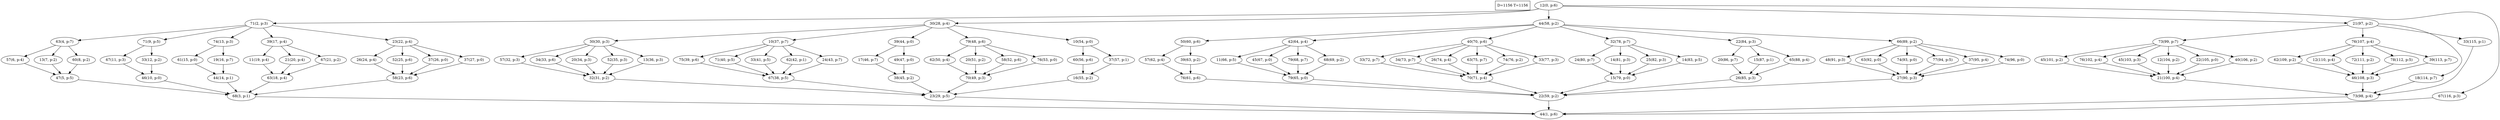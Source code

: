 digraph Task {
i [shape=box, label="D=1156 T=1156"]; 
0 [label="12(0, p:6)"];
1 [label="44(1, p:6)"];
2 [label="71(2, p:3)"];
3 [label="68(3, p:1)"];
4 [label="63(4, p:7)"];
5 [label="47(5, p:5)"];
6 [label="57(6, p:4)"];
7 [label="13(7, p:2)"];
8 [label="60(8, p:2)"];
9 [label="71(9, p:5)"];
10 [label="46(10, p:0)"];
11 [label="67(11, p:3)"];
12 [label="33(12, p:2)"];
13 [label="74(13, p:3)"];
14 [label="44(14, p:1)"];
15 [label="61(15, p:0)"];
16 [label="19(16, p:7)"];
17 [label="39(17, p:4)"];
18 [label="63(18, p:4)"];
19 [label="11(19, p:4)"];
20 [label="21(20, p:4)"];
21 [label="67(21, p:2)"];
22 [label="23(22, p:4)"];
23 [label="58(23, p:6)"];
24 [label="26(24, p:4)"];
25 [label="52(25, p:6)"];
26 [label="37(26, p:0)"];
27 [label="37(27, p:0)"];
28 [label="30(28, p:4)"];
29 [label="23(29, p:5)"];
30 [label="30(30, p:3)"];
31 [label="32(31, p:2)"];
32 [label="57(32, p:3)"];
33 [label="34(33, p:6)"];
34 [label="20(34, p:3)"];
35 [label="52(35, p:3)"];
36 [label="13(36, p:3)"];
37 [label="10(37, p:7)"];
38 [label="67(38, p:5)"];
39 [label="75(39, p:6)"];
40 [label="71(40, p:5)"];
41 [label="33(41, p:5)"];
42 [label="62(42, p:1)"];
43 [label="24(43, p:7)"];
44 [label="39(44, p:0)"];
45 [label="38(45, p:2)"];
46 [label="17(46, p:7)"];
47 [label="49(47, p:0)"];
48 [label="79(48, p:6)"];
49 [label="70(49, p:3)"];
50 [label="62(50, p:4)"];
51 [label="20(51, p:2)"];
52 [label="58(52, p:6)"];
53 [label="76(53, p:0)"];
54 [label="10(54, p:0)"];
55 [label="16(55, p:2)"];
56 [label="60(56, p:6)"];
57 [label="37(57, p:1)"];
58 [label="44(58, p:2)"];
59 [label="22(59, p:2)"];
60 [label="50(60, p:6)"];
61 [label="76(61, p:6)"];
62 [label="57(62, p:4)"];
63 [label="39(63, p:2)"];
64 [label="42(64, p:4)"];
65 [label="79(65, p:0)"];
66 [label="11(66, p:5)"];
67 [label="45(67, p:0)"];
68 [label="79(68, p:7)"];
69 [label="68(69, p:2)"];
70 [label="40(70, p:6)"];
71 [label="70(71, p:4)"];
72 [label="33(72, p:7)"];
73 [label="34(73, p:7)"];
74 [label="26(74, p:4)"];
75 [label="63(75, p:7)"];
76 [label="74(76, p:2)"];
77 [label="33(77, p:3)"];
78 [label="32(78, p:7)"];
79 [label="15(79, p:0)"];
80 [label="24(80, p:7)"];
81 [label="14(81, p:3)"];
82 [label="25(82, p:3)"];
83 [label="14(83, p:5)"];
84 [label="22(84, p:3)"];
85 [label="26(85, p:3)"];
86 [label="20(86, p:7)"];
87 [label="15(87, p:1)"];
88 [label="65(88, p:4)"];
89 [label="66(89, p:2)"];
90 [label="27(90, p:3)"];
91 [label="48(91, p:3)"];
92 [label="63(92, p:0)"];
93 [label="74(93, p:0)"];
94 [label="77(94, p:5)"];
95 [label="37(95, p:4)"];
96 [label="74(96, p:0)"];
97 [label="21(97, p:2)"];
98 [label="73(98, p:4)"];
99 [label="73(99, p:7)"];
100 [label="21(100, p:4)"];
101 [label="45(101, p:2)"];
102 [label="76(102, p:4)"];
103 [label="45(103, p:3)"];
104 [label="12(104, p:2)"];
105 [label="22(105, p:0)"];
106 [label="40(106, p:2)"];
107 [label="76(107, p:4)"];
108 [label="46(108, p:3)"];
109 [label="62(109, p:2)"];
110 [label="12(110, p:4)"];
111 [label="72(111, p:2)"];
112 [label="78(112, p:5)"];
113 [label="39(113, p:7)"];
114 [label="18(114, p:7)"];
115 [label="33(115, p:1)"];
116 [label="67(116, p:3)"];
0 -> 2;
0 -> 28;
0 -> 58;
0 -> 97;
0 -> 116;
2 -> 4;
2 -> 9;
2 -> 13;
2 -> 17;
2 -> 22;
3 -> 1;
4 -> 6;
4 -> 7;
4 -> 8;
5 -> 3;
6 -> 5;
7 -> 5;
8 -> 5;
9 -> 11;
9 -> 12;
10 -> 3;
11 -> 10;
12 -> 10;
13 -> 15;
13 -> 16;
14 -> 3;
15 -> 14;
16 -> 14;
17 -> 19;
17 -> 20;
17 -> 21;
18 -> 3;
19 -> 18;
20 -> 18;
21 -> 18;
22 -> 24;
22 -> 25;
22 -> 26;
22 -> 27;
23 -> 3;
24 -> 23;
25 -> 23;
26 -> 23;
27 -> 23;
28 -> 30;
28 -> 37;
28 -> 44;
28 -> 48;
28 -> 54;
29 -> 1;
30 -> 32;
30 -> 33;
30 -> 34;
30 -> 35;
30 -> 36;
31 -> 29;
32 -> 31;
33 -> 31;
34 -> 31;
35 -> 31;
36 -> 31;
37 -> 39;
37 -> 40;
37 -> 41;
37 -> 42;
37 -> 43;
38 -> 29;
39 -> 38;
40 -> 38;
41 -> 38;
42 -> 38;
43 -> 38;
44 -> 46;
44 -> 47;
45 -> 29;
46 -> 45;
47 -> 45;
48 -> 50;
48 -> 51;
48 -> 52;
48 -> 53;
49 -> 29;
50 -> 49;
51 -> 49;
52 -> 49;
53 -> 49;
54 -> 56;
54 -> 57;
55 -> 29;
56 -> 55;
57 -> 55;
58 -> 60;
58 -> 64;
58 -> 70;
58 -> 78;
58 -> 84;
58 -> 89;
59 -> 1;
60 -> 62;
60 -> 63;
61 -> 59;
62 -> 61;
63 -> 61;
64 -> 66;
64 -> 67;
64 -> 68;
64 -> 69;
65 -> 59;
66 -> 65;
67 -> 65;
68 -> 65;
69 -> 65;
70 -> 72;
70 -> 73;
70 -> 74;
70 -> 75;
70 -> 76;
70 -> 77;
71 -> 59;
72 -> 71;
73 -> 71;
74 -> 71;
75 -> 71;
76 -> 71;
77 -> 71;
78 -> 80;
78 -> 81;
78 -> 82;
78 -> 83;
79 -> 59;
80 -> 79;
81 -> 79;
82 -> 79;
83 -> 79;
84 -> 86;
84 -> 87;
84 -> 88;
85 -> 59;
86 -> 85;
87 -> 85;
88 -> 85;
89 -> 91;
89 -> 92;
89 -> 93;
89 -> 94;
89 -> 95;
89 -> 96;
90 -> 59;
91 -> 90;
92 -> 90;
93 -> 90;
94 -> 90;
95 -> 90;
96 -> 90;
97 -> 99;
97 -> 107;
97 -> 114;
97 -> 115;
98 -> 1;
99 -> 101;
99 -> 102;
99 -> 103;
99 -> 104;
99 -> 105;
99 -> 106;
100 -> 98;
101 -> 100;
102 -> 100;
103 -> 100;
104 -> 100;
105 -> 100;
106 -> 100;
107 -> 109;
107 -> 110;
107 -> 111;
107 -> 112;
107 -> 113;
108 -> 98;
109 -> 108;
110 -> 108;
111 -> 108;
112 -> 108;
113 -> 108;
114 -> 98;
115 -> 98;
116 -> 1;
}